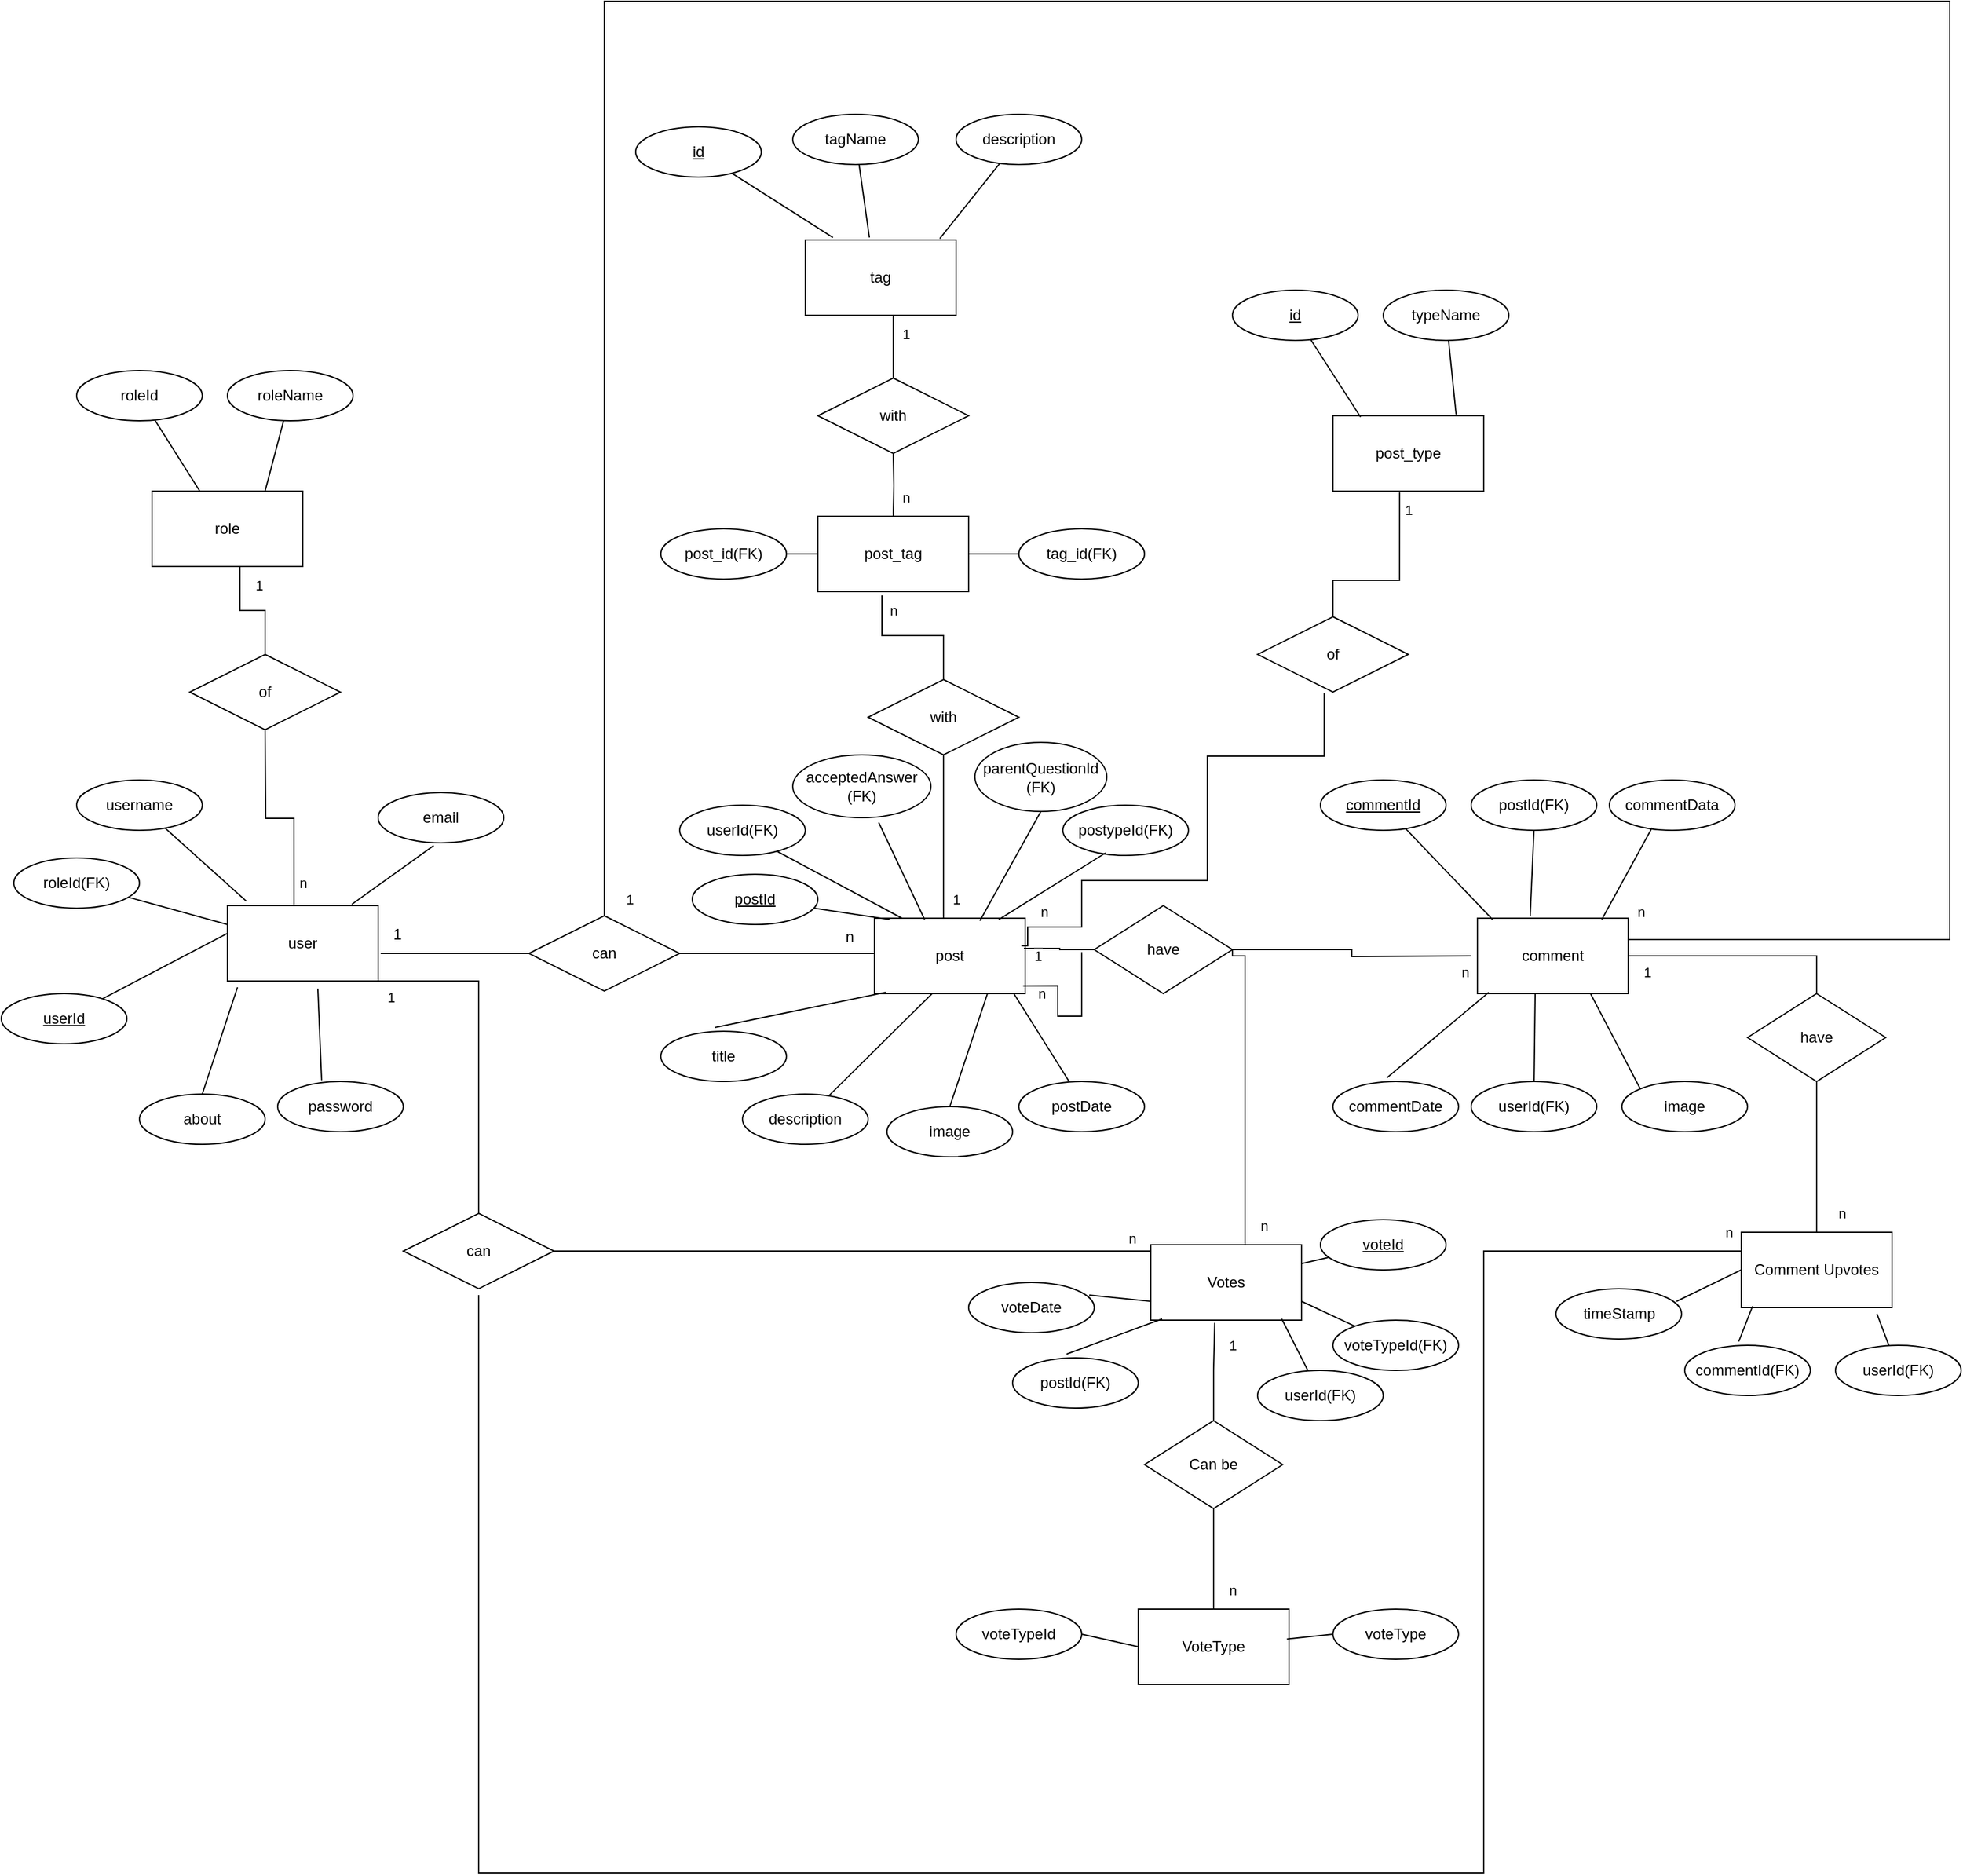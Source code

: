 <mxfile version="24.4.10" type="github">
  <diagram name="Page-1" id="7xkurzPf7rh6rWfnBHri">
    <mxGraphModel dx="1605" dy="1283" grid="1" gridSize="10" guides="1" tooltips="1" connect="1" arrows="1" fold="1" page="0" pageScale="1" pageWidth="850" pageHeight="1100" math="0" shadow="0">
      <root>
        <mxCell id="0" />
        <mxCell id="1" parent="0" />
        <mxCell id="4vMNkpyqvwDUSVEXC_gJ-4" value="user" style="rounded=0;whiteSpace=wrap;html=1;" parent="1" vertex="1">
          <mxGeometry x="-50" y="120" width="120" height="60" as="geometry" />
        </mxCell>
        <mxCell id="4vMNkpyqvwDUSVEXC_gJ-7" value="userId" style="ellipse;whiteSpace=wrap;html=1;align=center;fontStyle=4;" parent="1" vertex="1">
          <mxGeometry x="-230" y="190" width="100" height="40" as="geometry" />
        </mxCell>
        <mxCell id="4vMNkpyqvwDUSVEXC_gJ-8" value="" style="endArrow=none;html=1;rounded=0;entryX=0;entryY=0.367;entryDx=0;entryDy=0;entryPerimeter=0;" parent="1" source="4vMNkpyqvwDUSVEXC_gJ-7" target="4vMNkpyqvwDUSVEXC_gJ-4" edge="1">
          <mxGeometry width="50" height="50" relative="1" as="geometry">
            <mxPoint x="-80" y="90" as="sourcePoint" />
            <mxPoint x="-60" y="130" as="targetPoint" />
            <Array as="points" />
          </mxGeometry>
        </mxCell>
        <mxCell id="4vMNkpyqvwDUSVEXC_gJ-21" value="username" style="ellipse;whiteSpace=wrap;html=1;align=center;" parent="1" vertex="1">
          <mxGeometry x="-170" y="20" width="100" height="40" as="geometry" />
        </mxCell>
        <mxCell id="4vMNkpyqvwDUSVEXC_gJ-22" value="" style="endArrow=none;html=1;rounded=0;entryX=0.125;entryY=-0.061;entryDx=0;entryDy=0;entryPerimeter=0;" parent="1" source="4vMNkpyqvwDUSVEXC_gJ-21" target="4vMNkpyqvwDUSVEXC_gJ-4" edge="1">
          <mxGeometry width="50" height="50" relative="1" as="geometry">
            <mxPoint x="9.5" y="80" as="sourcePoint" />
            <mxPoint x="-20" y="110" as="targetPoint" />
          </mxGeometry>
        </mxCell>
        <mxCell id="4vMNkpyqvwDUSVEXC_gJ-23" value="&lt;div&gt;email&lt;/div&gt;" style="ellipse;whiteSpace=wrap;html=1;align=center;" parent="1" vertex="1">
          <mxGeometry x="70" y="30" width="100" height="40" as="geometry" />
        </mxCell>
        <mxCell id="4vMNkpyqvwDUSVEXC_gJ-24" value="" style="endArrow=none;html=1;rounded=0;exitX=0.442;exitY=1.054;exitDx=0;exitDy=0;entryX=0.825;entryY=-0.017;entryDx=0;entryDy=0;entryPerimeter=0;exitPerimeter=0;" parent="1" source="4vMNkpyqvwDUSVEXC_gJ-23" target="4vMNkpyqvwDUSVEXC_gJ-4" edge="1">
          <mxGeometry width="50" height="50" relative="1" as="geometry">
            <mxPoint x="55" y="64" as="sourcePoint" />
            <mxPoint x="36" y="129" as="targetPoint" />
          </mxGeometry>
        </mxCell>
        <mxCell id="4vMNkpyqvwDUSVEXC_gJ-25" value="password" style="ellipse;whiteSpace=wrap;html=1;align=center;" parent="1" vertex="1">
          <mxGeometry x="-10" y="260" width="100" height="40" as="geometry" />
        </mxCell>
        <mxCell id="4vMNkpyqvwDUSVEXC_gJ-26" value="" style="endArrow=none;html=1;rounded=0;exitX=0.35;exitY=-0.025;exitDx=0;exitDy=0;entryX=0.6;entryY=1.1;entryDx=0;entryDy=0;entryPerimeter=0;exitPerimeter=0;" parent="1" source="4vMNkpyqvwDUSVEXC_gJ-25" target="4vMNkpyqvwDUSVEXC_gJ-4" edge="1">
          <mxGeometry width="50" height="50" relative="1" as="geometry">
            <mxPoint x="140" y="70" as="sourcePoint" />
            <mxPoint x="70" y="132" as="targetPoint" />
          </mxGeometry>
        </mxCell>
        <mxCell id="4vMNkpyqvwDUSVEXC_gJ-28" value="about" style="ellipse;whiteSpace=wrap;html=1;align=center;" parent="1" vertex="1">
          <mxGeometry x="-120" y="270" width="100" height="40" as="geometry" />
        </mxCell>
        <mxCell id="4vMNkpyqvwDUSVEXC_gJ-29" value="" style="endArrow=none;html=1;rounded=0;exitX=0.5;exitY=0;exitDx=0;exitDy=0;entryX=0.067;entryY=1.083;entryDx=0;entryDy=0;entryPerimeter=0;" parent="1" source="4vMNkpyqvwDUSVEXC_gJ-28" target="4vMNkpyqvwDUSVEXC_gJ-4" edge="1">
          <mxGeometry width="50" height="50" relative="1" as="geometry">
            <mxPoint x="120" y="110" as="sourcePoint" />
            <mxPoint x="80" y="142" as="targetPoint" />
          </mxGeometry>
        </mxCell>
        <mxCell id="4vMNkpyqvwDUSVEXC_gJ-31" value="post" style="rounded=0;whiteSpace=wrap;html=1;" parent="1" vertex="1">
          <mxGeometry x="465" y="130" width="120" height="60" as="geometry" />
        </mxCell>
        <mxCell id="4vMNkpyqvwDUSVEXC_gJ-32" value="postId" style="ellipse;whiteSpace=wrap;html=1;align=center;fontStyle=4;" parent="1" vertex="1">
          <mxGeometry x="320" y="95" width="100" height="40" as="geometry" />
        </mxCell>
        <mxCell id="4vMNkpyqvwDUSVEXC_gJ-33" value="" style="endArrow=none;html=1;rounded=0;entryX=0.1;entryY=0.017;entryDx=0;entryDy=0;entryPerimeter=0;" parent="1" source="4vMNkpyqvwDUSVEXC_gJ-32" target="4vMNkpyqvwDUSVEXC_gJ-31" edge="1">
          <mxGeometry width="50" height="50" relative="1" as="geometry">
            <mxPoint x="435" y="100" as="sourcePoint" />
            <mxPoint x="455" y="140" as="targetPoint" />
            <Array as="points" />
          </mxGeometry>
        </mxCell>
        <mxCell id="4vMNkpyqvwDUSVEXC_gJ-34" value="title" style="ellipse;whiteSpace=wrap;html=1;align=center;" parent="1" vertex="1">
          <mxGeometry x="295" y="220" width="100" height="40" as="geometry" />
        </mxCell>
        <mxCell id="4vMNkpyqvwDUSVEXC_gJ-35" value="" style="endArrow=none;html=1;rounded=0;exitX=0.43;exitY=-0.075;exitDx=0;exitDy=0;exitPerimeter=0;entryX=0.075;entryY=0.983;entryDx=0;entryDy=0;entryPerimeter=0;" parent="1" source="4vMNkpyqvwDUSVEXC_gJ-34" target="4vMNkpyqvwDUSVEXC_gJ-31" edge="1">
          <mxGeometry width="50" height="50" relative="1" as="geometry">
            <mxPoint x="475" y="80" as="sourcePoint" />
            <mxPoint x="470" y="200" as="targetPoint" />
          </mxGeometry>
        </mxCell>
        <mxCell id="4vMNkpyqvwDUSVEXC_gJ-36" value="description" style="ellipse;whiteSpace=wrap;html=1;align=center;" parent="1" vertex="1">
          <mxGeometry x="360" y="270" width="100" height="40" as="geometry" />
        </mxCell>
        <mxCell id="4vMNkpyqvwDUSVEXC_gJ-37" value="" style="endArrow=none;html=1;rounded=0;entryX=0.383;entryY=1;entryDx=0;entryDy=0;entryPerimeter=0;" parent="1" source="4vMNkpyqvwDUSVEXC_gJ-36" target="4vMNkpyqvwDUSVEXC_gJ-31" edge="1">
          <mxGeometry width="50" height="50" relative="1" as="geometry">
            <mxPoint x="524.5" y="90" as="sourcePoint" />
            <mxPoint x="495" y="120" as="targetPoint" />
          </mxGeometry>
        </mxCell>
        <mxCell id="4vMNkpyqvwDUSVEXC_gJ-38" value="image" style="ellipse;whiteSpace=wrap;html=1;align=center;" parent="1" vertex="1">
          <mxGeometry x="475" y="280" width="100" height="40" as="geometry" />
        </mxCell>
        <mxCell id="4vMNkpyqvwDUSVEXC_gJ-39" value="" style="endArrow=none;html=1;rounded=0;exitX=0.5;exitY=0;exitDx=0;exitDy=0;entryX=0.75;entryY=1;entryDx=0;entryDy=0;" parent="1" source="4vMNkpyqvwDUSVEXC_gJ-38" target="4vMNkpyqvwDUSVEXC_gJ-31" edge="1">
          <mxGeometry width="50" height="50" relative="1" as="geometry">
            <mxPoint x="570" y="74" as="sourcePoint" />
            <mxPoint x="551" y="139" as="targetPoint" />
          </mxGeometry>
        </mxCell>
        <mxCell id="4vMNkpyqvwDUSVEXC_gJ-40" value="userId(FK)" style="ellipse;whiteSpace=wrap;html=1;align=center;" parent="1" vertex="1">
          <mxGeometry x="310" y="40" width="100" height="40" as="geometry" />
        </mxCell>
        <mxCell id="4vMNkpyqvwDUSVEXC_gJ-41" value="" style="endArrow=none;html=1;rounded=0;exitX=0.78;exitY=0.925;exitDx=0;exitDy=0;entryX=0.183;entryY=0;entryDx=0;entryDy=0;entryPerimeter=0;exitPerimeter=0;" parent="1" source="4vMNkpyqvwDUSVEXC_gJ-40" target="4vMNkpyqvwDUSVEXC_gJ-31" edge="1">
          <mxGeometry width="50" height="50" relative="1" as="geometry">
            <mxPoint x="655" y="80" as="sourcePoint" />
            <mxPoint x="585" y="142" as="targetPoint" />
          </mxGeometry>
        </mxCell>
        <mxCell id="4vMNkpyqvwDUSVEXC_gJ-42" value="postypeId(FK)" style="ellipse;whiteSpace=wrap;html=1;align=center;" parent="1" vertex="1">
          <mxGeometry x="615" y="40" width="100" height="40" as="geometry" />
        </mxCell>
        <mxCell id="4vMNkpyqvwDUSVEXC_gJ-43" value="" style="endArrow=none;html=1;rounded=0;exitX=0.34;exitY=0.95;exitDx=0;exitDy=0;entryX=0.825;entryY=0.017;entryDx=0;entryDy=0;entryPerimeter=0;exitPerimeter=0;" parent="1" source="4vMNkpyqvwDUSVEXC_gJ-42" target="4vMNkpyqvwDUSVEXC_gJ-31" edge="1">
          <mxGeometry width="50" height="50" relative="1" as="geometry">
            <mxPoint x="635" y="120" as="sourcePoint" />
            <mxPoint x="595" y="152" as="targetPoint" />
          </mxGeometry>
        </mxCell>
        <mxCell id="4vMNkpyqvwDUSVEXC_gJ-57" value="1" style="text;html=1;align=center;verticalAlign=middle;resizable=0;points=[];autosize=1;strokeColor=none;fillColor=none;" parent="1" vertex="1">
          <mxGeometry x="70" y="128" width="30" height="30" as="geometry" />
        </mxCell>
        <mxCell id="4vMNkpyqvwDUSVEXC_gJ-58" value="n" style="text;html=1;align=center;verticalAlign=middle;resizable=0;points=[];autosize=1;strokeColor=none;fillColor=none;" parent="1" vertex="1">
          <mxGeometry x="430" y="130" width="30" height="30" as="geometry" />
        </mxCell>
        <mxCell id="4vMNkpyqvwDUSVEXC_gJ-59" value="comment" style="rounded=0;whiteSpace=wrap;html=1;" parent="1" vertex="1">
          <mxGeometry x="945" y="130" width="120" height="60" as="geometry" />
        </mxCell>
        <mxCell id="4vMNkpyqvwDUSVEXC_gJ-60" value="commentId" style="ellipse;whiteSpace=wrap;html=1;align=center;fontStyle=4;" parent="1" vertex="1">
          <mxGeometry x="820" y="20" width="100" height="40" as="geometry" />
        </mxCell>
        <mxCell id="4vMNkpyqvwDUSVEXC_gJ-61" value="" style="endArrow=none;html=1;rounded=0;entryX=0.1;entryY=0.017;entryDx=0;entryDy=0;entryPerimeter=0;" parent="1" source="4vMNkpyqvwDUSVEXC_gJ-60" target="4vMNkpyqvwDUSVEXC_gJ-59" edge="1">
          <mxGeometry width="50" height="50" relative="1" as="geometry">
            <mxPoint x="915" y="100" as="sourcePoint" />
            <mxPoint x="935" y="140" as="targetPoint" />
            <Array as="points" />
          </mxGeometry>
        </mxCell>
        <mxCell id="4vMNkpyqvwDUSVEXC_gJ-62" value="commentDate" style="ellipse;whiteSpace=wrap;html=1;align=center;" parent="1" vertex="1">
          <mxGeometry x="830" y="260" width="100" height="40" as="geometry" />
        </mxCell>
        <mxCell id="4vMNkpyqvwDUSVEXC_gJ-63" value="" style="endArrow=none;html=1;rounded=0;exitX=0.43;exitY=-0.075;exitDx=0;exitDy=0;exitPerimeter=0;entryX=0.075;entryY=0.983;entryDx=0;entryDy=0;entryPerimeter=0;" parent="1" source="4vMNkpyqvwDUSVEXC_gJ-62" target="4vMNkpyqvwDUSVEXC_gJ-59" edge="1">
          <mxGeometry width="50" height="50" relative="1" as="geometry">
            <mxPoint x="955" y="80" as="sourcePoint" />
            <mxPoint x="950" y="200" as="targetPoint" />
          </mxGeometry>
        </mxCell>
        <mxCell id="4vMNkpyqvwDUSVEXC_gJ-64" value="userId(FK)" style="ellipse;whiteSpace=wrap;html=1;align=center;" parent="1" vertex="1">
          <mxGeometry x="940" y="260" width="100" height="40" as="geometry" />
        </mxCell>
        <mxCell id="4vMNkpyqvwDUSVEXC_gJ-65" value="" style="endArrow=none;html=1;rounded=0;entryX=0.383;entryY=1;entryDx=0;entryDy=0;entryPerimeter=0;" parent="1" source="4vMNkpyqvwDUSVEXC_gJ-64" target="4vMNkpyqvwDUSVEXC_gJ-59" edge="1">
          <mxGeometry width="50" height="50" relative="1" as="geometry">
            <mxPoint x="1004.5" y="90" as="sourcePoint" />
            <mxPoint x="975" y="120" as="targetPoint" />
          </mxGeometry>
        </mxCell>
        <mxCell id="4vMNkpyqvwDUSVEXC_gJ-66" value="image" style="ellipse;whiteSpace=wrap;html=1;align=center;" parent="1" vertex="1">
          <mxGeometry x="1060" y="260" width="100" height="40" as="geometry" />
        </mxCell>
        <mxCell id="4vMNkpyqvwDUSVEXC_gJ-67" value="" style="endArrow=none;html=1;rounded=0;exitX=0;exitY=0;exitDx=0;exitDy=0;entryX=0.75;entryY=1;entryDx=0;entryDy=0;" parent="1" source="4vMNkpyqvwDUSVEXC_gJ-66" target="4vMNkpyqvwDUSVEXC_gJ-59" edge="1">
          <mxGeometry width="50" height="50" relative="1" as="geometry">
            <mxPoint x="1050" y="74" as="sourcePoint" />
            <mxPoint x="1031" y="139" as="targetPoint" />
          </mxGeometry>
        </mxCell>
        <mxCell id="4vMNkpyqvwDUSVEXC_gJ-68" value="postId(FK)" style="ellipse;whiteSpace=wrap;html=1;align=center;" parent="1" vertex="1">
          <mxGeometry x="940" y="20" width="100" height="40" as="geometry" />
        </mxCell>
        <mxCell id="4vMNkpyqvwDUSVEXC_gJ-69" value="" style="endArrow=none;html=1;rounded=0;exitX=0.5;exitY=1;exitDx=0;exitDy=0;entryX=0.35;entryY=-0.033;entryDx=0;entryDy=0;entryPerimeter=0;" parent="1" source="4vMNkpyqvwDUSVEXC_gJ-68" target="4vMNkpyqvwDUSVEXC_gJ-59" edge="1">
          <mxGeometry width="50" height="50" relative="1" as="geometry">
            <mxPoint x="1135" y="80" as="sourcePoint" />
            <mxPoint x="1065" y="142" as="targetPoint" />
          </mxGeometry>
        </mxCell>
        <mxCell id="4vMNkpyqvwDUSVEXC_gJ-70" value="commentData" style="ellipse;whiteSpace=wrap;html=1;align=center;" parent="1" vertex="1">
          <mxGeometry x="1050" y="20" width="100" height="40" as="geometry" />
        </mxCell>
        <mxCell id="4vMNkpyqvwDUSVEXC_gJ-71" value="" style="endArrow=none;html=1;rounded=0;exitX=0.34;exitY=0.95;exitDx=0;exitDy=0;entryX=0.825;entryY=0.017;entryDx=0;entryDy=0;entryPerimeter=0;exitPerimeter=0;" parent="1" source="4vMNkpyqvwDUSVEXC_gJ-70" target="4vMNkpyqvwDUSVEXC_gJ-59" edge="1">
          <mxGeometry width="50" height="50" relative="1" as="geometry">
            <mxPoint x="1115" y="120" as="sourcePoint" />
            <mxPoint x="1075" y="152" as="targetPoint" />
          </mxGeometry>
        </mxCell>
        <mxCell id="4vMNkpyqvwDUSVEXC_gJ-72" value="postDate" style="ellipse;whiteSpace=wrap;html=1;align=center;" parent="1" vertex="1">
          <mxGeometry x="580" y="260" width="100" height="40" as="geometry" />
        </mxCell>
        <mxCell id="4vMNkpyqvwDUSVEXC_gJ-73" value="" style="endArrow=none;html=1;rounded=0;exitX=0.4;exitY=0;exitDx=0;exitDy=0;entryX=0.925;entryY=1;entryDx=0;entryDy=0;exitPerimeter=0;entryPerimeter=0;" parent="1" source="4vMNkpyqvwDUSVEXC_gJ-72" target="4vMNkpyqvwDUSVEXC_gJ-31" edge="1">
          <mxGeometry width="50" height="50" relative="1" as="geometry">
            <mxPoint x="535" y="290" as="sourcePoint" />
            <mxPoint x="565" y="200" as="targetPoint" />
          </mxGeometry>
        </mxCell>
        <mxCell id="4vMNkpyqvwDUSVEXC_gJ-81" value="Votes" style="rounded=0;whiteSpace=wrap;html=1;" parent="1" vertex="1">
          <mxGeometry x="685" y="390" width="120" height="60" as="geometry" />
        </mxCell>
        <mxCell id="4vMNkpyqvwDUSVEXC_gJ-82" value="postId(FK)" style="ellipse;whiteSpace=wrap;html=1;align=center;" parent="1" vertex="1">
          <mxGeometry x="575" y="480" width="100" height="40" as="geometry" />
        </mxCell>
        <mxCell id="4vMNkpyqvwDUSVEXC_gJ-83" value="" style="endArrow=none;html=1;rounded=0;exitX=0.43;exitY=-0.075;exitDx=0;exitDy=0;exitPerimeter=0;entryX=0.075;entryY=0.983;entryDx=0;entryDy=0;entryPerimeter=0;" parent="1" source="4vMNkpyqvwDUSVEXC_gJ-82" target="4vMNkpyqvwDUSVEXC_gJ-81" edge="1">
          <mxGeometry width="50" height="50" relative="1" as="geometry">
            <mxPoint x="695" y="340" as="sourcePoint" />
            <mxPoint x="690" y="460" as="targetPoint" />
          </mxGeometry>
        </mxCell>
        <mxCell id="4vMNkpyqvwDUSVEXC_gJ-84" value="userId(FK)" style="ellipse;whiteSpace=wrap;html=1;align=center;" parent="1" vertex="1">
          <mxGeometry x="770" y="490" width="100" height="40" as="geometry" />
        </mxCell>
        <mxCell id="4vMNkpyqvwDUSVEXC_gJ-85" value="" style="endArrow=none;html=1;rounded=0;entryX=0.868;entryY=0.981;entryDx=0;entryDy=0;entryPerimeter=0;" parent="1" source="4vMNkpyqvwDUSVEXC_gJ-84" target="4vMNkpyqvwDUSVEXC_gJ-81" edge="1">
          <mxGeometry width="50" height="50" relative="1" as="geometry">
            <mxPoint x="744.5" y="350" as="sourcePoint" />
            <mxPoint x="715" y="380" as="targetPoint" />
          </mxGeometry>
        </mxCell>
        <mxCell id="4vMNkpyqvwDUSVEXC_gJ-93" value="" style="endArrow=none;html=1;rounded=0;strokeColor=default;align=center;verticalAlign=middle;fontFamily=Helvetica;fontSize=11;fontColor=default;labelBackgroundColor=default;edgeStyle=orthogonalEdgeStyle;exitX=0;exitY=0.5;exitDx=0;exitDy=0;entryX=0.992;entryY=0.4;entryDx=0;entryDy=0;entryPerimeter=0;" parent="1" source="4vMNkpyqvwDUSVEXC_gJ-101" target="4vMNkpyqvwDUSVEXC_gJ-31" edge="1">
          <mxGeometry width="50" height="50" relative="1" as="geometry">
            <mxPoint x="550" y="380" as="sourcePoint" />
            <mxPoint x="580" y="150" as="targetPoint" />
          </mxGeometry>
        </mxCell>
        <mxCell id="4vMNkpyqvwDUSVEXC_gJ-97" value="" style="endArrow=none;html=1;rounded=0;strokeColor=default;align=center;verticalAlign=middle;fontFamily=Helvetica;fontSize=11;fontColor=default;labelBackgroundColor=default;edgeStyle=orthogonalEdgeStyle;exitX=1;exitY=0.5;exitDx=0;exitDy=0;entryX=0;entryY=0.5;entryDx=0;entryDy=0;" parent="1" source="4vMNkpyqvwDUSVEXC_gJ-54" target="4vMNkpyqvwDUSVEXC_gJ-31" edge="1">
          <mxGeometry width="50" height="50" relative="1" as="geometry">
            <mxPoint x="550" y="380" as="sourcePoint" />
            <mxPoint x="600" y="330" as="targetPoint" />
            <Array as="points">
              <mxPoint x="465" y="158" />
            </Array>
          </mxGeometry>
        </mxCell>
        <mxCell id="4vMNkpyqvwDUSVEXC_gJ-98" value="" style="endArrow=none;html=1;rounded=0;strokeColor=default;align=center;verticalAlign=middle;fontFamily=Helvetica;fontSize=11;fontColor=default;labelBackgroundColor=default;edgeStyle=orthogonalEdgeStyle;exitX=1.017;exitY=0.633;exitDx=0;exitDy=0;exitPerimeter=0;entryX=0;entryY=0.5;entryDx=0;entryDy=0;" parent="1" source="4vMNkpyqvwDUSVEXC_gJ-4" target="4vMNkpyqvwDUSVEXC_gJ-54" edge="1">
          <mxGeometry width="50" height="50" relative="1" as="geometry">
            <mxPoint x="72" y="158" as="sourcePoint" />
            <mxPoint x="465" y="160" as="targetPoint" />
          </mxGeometry>
        </mxCell>
        <mxCell id="4vMNkpyqvwDUSVEXC_gJ-54" value="can" style="shape=rhombus;perimeter=rhombusPerimeter;whiteSpace=wrap;html=1;align=center;" parent="1" vertex="1">
          <mxGeometry x="190" y="128" width="120" height="60" as="geometry" />
        </mxCell>
        <mxCell id="4vMNkpyqvwDUSVEXC_gJ-99" value="1" style="text;html=1;align=center;verticalAlign=middle;resizable=0;points=[];autosize=1;strokeColor=none;fillColor=none;fontFamily=Helvetica;fontSize=11;fontColor=default;labelBackgroundColor=default;" parent="1" vertex="1">
          <mxGeometry x="580" y="145" width="30" height="30" as="geometry" />
        </mxCell>
        <mxCell id="4vMNkpyqvwDUSVEXC_gJ-100" value="n" style="text;html=1;align=center;verticalAlign=middle;resizable=0;points=[];autosize=1;strokeColor=none;fillColor=none;fontFamily=Helvetica;fontSize=11;fontColor=default;labelBackgroundColor=default;" parent="1" vertex="1">
          <mxGeometry x="760" y="360" width="30" height="30" as="geometry" />
        </mxCell>
        <mxCell id="4vMNkpyqvwDUSVEXC_gJ-102" value="" style="endArrow=none;html=1;rounded=0;strokeColor=default;align=center;verticalAlign=middle;fontFamily=Helvetica;fontSize=11;fontColor=default;labelBackgroundColor=default;edgeStyle=orthogonalEdgeStyle;entryX=1;entryY=0.5;entryDx=0;entryDy=0;exitX=0.25;exitY=0;exitDx=0;exitDy=0;" parent="1" source="4vMNkpyqvwDUSVEXC_gJ-81" target="4vMNkpyqvwDUSVEXC_gJ-101" edge="1">
          <mxGeometry width="50" height="50" relative="1" as="geometry">
            <mxPoint x="715" y="390" as="sourcePoint" />
            <mxPoint x="585" y="160" as="targetPoint" />
            <Array as="points">
              <mxPoint x="760" y="390" />
              <mxPoint x="760" y="160" />
            </Array>
          </mxGeometry>
        </mxCell>
        <mxCell id="4vMNkpyqvwDUSVEXC_gJ-101" value="have" style="shape=rhombus;perimeter=rhombusPerimeter;whiteSpace=wrap;html=1;align=center;" parent="1" vertex="1">
          <mxGeometry x="640" y="120" width="110" height="70" as="geometry" />
        </mxCell>
        <mxCell id="4vMNkpyqvwDUSVEXC_gJ-103" value="" style="endArrow=none;html=1;rounded=0;strokeColor=default;align=center;verticalAlign=middle;fontFamily=Helvetica;fontSize=11;fontColor=default;labelBackgroundColor=default;edgeStyle=orthogonalEdgeStyle;exitX=1;exitY=0.5;exitDx=0;exitDy=0;" parent="1" source="4vMNkpyqvwDUSVEXC_gJ-101" edge="1">
          <mxGeometry width="50" height="50" relative="1" as="geometry">
            <mxPoint x="550" y="380" as="sourcePoint" />
            <mxPoint x="940" y="160" as="targetPoint" />
          </mxGeometry>
        </mxCell>
        <mxCell id="4vMNkpyqvwDUSVEXC_gJ-104" value="n" style="text;html=1;align=center;verticalAlign=middle;resizable=0;points=[];autosize=1;strokeColor=none;fillColor=none;fontFamily=Helvetica;fontSize=11;fontColor=default;labelBackgroundColor=default;" parent="1" vertex="1">
          <mxGeometry x="920" y="158" width="30" height="30" as="geometry" />
        </mxCell>
        <mxCell id="4vMNkpyqvwDUSVEXC_gJ-106" value="Comment Upvotes" style="rounded=0;whiteSpace=wrap;html=1;" parent="1" vertex="1">
          <mxGeometry x="1155" y="380" width="120" height="60" as="geometry" />
        </mxCell>
        <mxCell id="4vMNkpyqvwDUSVEXC_gJ-107" value="commentId(FK)" style="ellipse;whiteSpace=wrap;html=1;align=center;" parent="1" vertex="1">
          <mxGeometry x="1110" y="470" width="100" height="40" as="geometry" />
        </mxCell>
        <mxCell id="4vMNkpyqvwDUSVEXC_gJ-108" value="" style="endArrow=none;html=1;rounded=0;exitX=0.43;exitY=-0.075;exitDx=0;exitDy=0;exitPerimeter=0;entryX=0.075;entryY=0.983;entryDx=0;entryDy=0;entryPerimeter=0;" parent="1" source="4vMNkpyqvwDUSVEXC_gJ-107" target="4vMNkpyqvwDUSVEXC_gJ-106" edge="1">
          <mxGeometry width="50" height="50" relative="1" as="geometry">
            <mxPoint x="1165" y="330" as="sourcePoint" />
            <mxPoint x="1160" y="450" as="targetPoint" />
          </mxGeometry>
        </mxCell>
        <mxCell id="4vMNkpyqvwDUSVEXC_gJ-109" value="userId(FK)" style="ellipse;whiteSpace=wrap;html=1;align=center;" parent="1" vertex="1">
          <mxGeometry x="1230" y="470" width="100" height="40" as="geometry" />
        </mxCell>
        <mxCell id="4vMNkpyqvwDUSVEXC_gJ-110" value="" style="endArrow=none;html=1;rounded=0;entryX=0.9;entryY=1.083;entryDx=0;entryDy=0;entryPerimeter=0;" parent="1" source="4vMNkpyqvwDUSVEXC_gJ-109" target="4vMNkpyqvwDUSVEXC_gJ-106" edge="1">
          <mxGeometry width="50" height="50" relative="1" as="geometry">
            <mxPoint x="1214.5" y="340" as="sourcePoint" />
            <mxPoint x="1185" y="370" as="targetPoint" />
          </mxGeometry>
        </mxCell>
        <mxCell id="4vMNkpyqvwDUSVEXC_gJ-111" value="" style="endArrow=none;html=1;rounded=0;strokeColor=default;align=center;verticalAlign=middle;fontFamily=Helvetica;fontSize=11;fontColor=default;labelBackgroundColor=default;edgeStyle=orthogonalEdgeStyle;exitX=0.5;exitY=0;exitDx=0;exitDy=0;entryX=1;entryY=0.5;entryDx=0;entryDy=0;" parent="1" source="4vMNkpyqvwDUSVEXC_gJ-106" target="4vMNkpyqvwDUSVEXC_gJ-59" edge="1">
          <mxGeometry width="50" height="50" relative="1" as="geometry">
            <mxPoint x="810" y="360" as="sourcePoint" />
            <mxPoint x="860" y="310" as="targetPoint" />
          </mxGeometry>
        </mxCell>
        <mxCell id="4vMNkpyqvwDUSVEXC_gJ-112" value="have" style="shape=rhombus;perimeter=rhombusPerimeter;whiteSpace=wrap;html=1;align=center;" parent="1" vertex="1">
          <mxGeometry x="1160" y="190" width="110" height="70" as="geometry" />
        </mxCell>
        <mxCell id="4vMNkpyqvwDUSVEXC_gJ-113" value="1" style="text;html=1;align=center;verticalAlign=middle;resizable=0;points=[];autosize=1;strokeColor=none;fillColor=none;fontFamily=Helvetica;fontSize=11;fontColor=default;labelBackgroundColor=default;" parent="1" vertex="1">
          <mxGeometry x="1065" y="158" width="30" height="30" as="geometry" />
        </mxCell>
        <mxCell id="4vMNkpyqvwDUSVEXC_gJ-114" value="n" style="text;html=1;align=center;verticalAlign=middle;resizable=0;points=[];autosize=1;strokeColor=none;fillColor=none;fontFamily=Helvetica;fontSize=11;fontColor=default;labelBackgroundColor=default;" parent="1" vertex="1">
          <mxGeometry x="1220" y="350" width="30" height="30" as="geometry" />
        </mxCell>
        <mxCell id="4vMNkpyqvwDUSVEXC_gJ-115" value="voteDate" style="ellipse;whiteSpace=wrap;html=1;align=center;" parent="1" vertex="1">
          <mxGeometry x="540" y="420" width="100" height="40" as="geometry" />
        </mxCell>
        <mxCell id="4vMNkpyqvwDUSVEXC_gJ-118" value="" style="endArrow=none;html=1;rounded=0;exitX=0;exitY=0.75;exitDx=0;exitDy=0;entryX=0.96;entryY=0.25;entryDx=0;entryDy=0;entryPerimeter=0;" parent="1" source="4vMNkpyqvwDUSVEXC_gJ-81" target="4vMNkpyqvwDUSVEXC_gJ-115" edge="1">
          <mxGeometry width="50" height="50" relative="1" as="geometry">
            <mxPoint x="693" y="487" as="sourcePoint" />
            <mxPoint x="650" y="450" as="targetPoint" />
          </mxGeometry>
        </mxCell>
        <mxCell id="4vMNkpyqvwDUSVEXC_gJ-119" value="timeStamp" style="ellipse;whiteSpace=wrap;html=1;align=center;" parent="1" vertex="1">
          <mxGeometry x="1007.5" y="425" width="100" height="40" as="geometry" />
        </mxCell>
        <mxCell id="4vMNkpyqvwDUSVEXC_gJ-120" value="" style="endArrow=none;html=1;rounded=0;exitX=0;exitY=0.5;exitDx=0;exitDy=0;entryX=0.96;entryY=0.25;entryDx=0;entryDy=0;entryPerimeter=0;" parent="1" source="4vMNkpyqvwDUSVEXC_gJ-106" target="4vMNkpyqvwDUSVEXC_gJ-119" edge="1">
          <mxGeometry width="50" height="50" relative="1" as="geometry">
            <mxPoint x="1152.5" y="420" as="sourcePoint" />
            <mxPoint x="1117.5" y="435" as="targetPoint" />
          </mxGeometry>
        </mxCell>
        <mxCell id="4vMNkpyqvwDUSVEXC_gJ-130" value="1" style="text;html=1;align=center;verticalAlign=middle;resizable=0;points=[];autosize=1;strokeColor=none;fillColor=none;fontFamily=Helvetica;fontSize=11;fontColor=default;labelBackgroundColor=default;" parent="1" vertex="1">
          <mxGeometry x="65" y="178" width="30" height="30" as="geometry" />
        </mxCell>
        <mxCell id="4vMNkpyqvwDUSVEXC_gJ-131" value="n" style="text;html=1;align=center;verticalAlign=middle;resizable=0;points=[];autosize=1;strokeColor=none;fillColor=none;fontFamily=Helvetica;fontSize=11;fontColor=default;labelBackgroundColor=default;" parent="1" vertex="1">
          <mxGeometry x="655" y="370" width="30" height="30" as="geometry" />
        </mxCell>
        <mxCell id="4vMNkpyqvwDUSVEXC_gJ-134" value="" style="endArrow=none;html=1;rounded=0;strokeColor=default;align=center;verticalAlign=middle;fontFamily=Helvetica;fontSize=11;fontColor=default;labelBackgroundColor=default;edgeStyle=orthogonalEdgeStyle;exitX=1;exitY=1;exitDx=0;exitDy=0;entryX=0.5;entryY=0;entryDx=0;entryDy=0;" parent="1" source="4vMNkpyqvwDUSVEXC_gJ-4" target="4vMNkpyqvwDUSVEXC_gJ-132" edge="1">
          <mxGeometry width="50" height="50" relative="1" as="geometry">
            <mxPoint x="70" y="180" as="sourcePoint" />
            <mxPoint x="685" y="405" as="targetPoint" />
            <Array as="points">
              <mxPoint x="150" y="180" />
            </Array>
          </mxGeometry>
        </mxCell>
        <mxCell id="4vMNkpyqvwDUSVEXC_gJ-132" value="can" style="shape=rhombus;perimeter=rhombusPerimeter;whiteSpace=wrap;html=1;align=center;" parent="1" vertex="1">
          <mxGeometry x="90" y="365" width="120" height="60" as="geometry" />
        </mxCell>
        <mxCell id="4vMNkpyqvwDUSVEXC_gJ-135" value="" style="endArrow=none;html=1;rounded=0;strokeColor=default;align=center;verticalAlign=middle;fontFamily=Helvetica;fontSize=11;fontColor=default;labelBackgroundColor=default;edgeStyle=orthogonalEdgeStyle;exitX=1;exitY=0.5;exitDx=0;exitDy=0;entryX=0;entryY=0.5;entryDx=0;entryDy=0;" parent="1" source="4vMNkpyqvwDUSVEXC_gJ-132" target="4vMNkpyqvwDUSVEXC_gJ-81" edge="1">
          <mxGeometry width="50" height="50" relative="1" as="geometry">
            <mxPoint x="640" y="350" as="sourcePoint" />
            <mxPoint x="690" y="300" as="targetPoint" />
            <Array as="points">
              <mxPoint x="685" y="395" />
            </Array>
          </mxGeometry>
        </mxCell>
        <mxCell id="4vMNkpyqvwDUSVEXC_gJ-136" value="" style="endArrow=none;html=1;rounded=0;strokeColor=default;align=center;verticalAlign=middle;fontFamily=Helvetica;fontSize=11;fontColor=default;labelBackgroundColor=default;edgeStyle=orthogonalEdgeStyle;entryX=0;entryY=0.25;entryDx=0;entryDy=0;" parent="1" target="4vMNkpyqvwDUSVEXC_gJ-106" edge="1">
          <mxGeometry width="50" height="50" relative="1" as="geometry">
            <mxPoint x="150" y="430" as="sourcePoint" />
            <mxPoint x="500" y="340" as="targetPoint" />
            <Array as="points">
              <mxPoint x="150" y="890" />
              <mxPoint x="950" y="890" />
              <mxPoint x="950" y="395" />
            </Array>
          </mxGeometry>
        </mxCell>
        <mxCell id="4vMNkpyqvwDUSVEXC_gJ-137" value="n" style="text;html=1;align=center;verticalAlign=middle;resizable=0;points=[];autosize=1;strokeColor=none;fillColor=none;fontFamily=Helvetica;fontSize=11;fontColor=default;labelBackgroundColor=default;" parent="1" vertex="1">
          <mxGeometry x="1130" y="365" width="30" height="30" as="geometry" />
        </mxCell>
        <mxCell id="4vMNkpyqvwDUSVEXC_gJ-138" value="" style="endArrow=none;html=1;rounded=0;strokeColor=default;align=center;verticalAlign=middle;fontFamily=Helvetica;fontSize=11;fontColor=default;labelBackgroundColor=default;edgeStyle=orthogonalEdgeStyle;entryX=1;entryY=0.25;entryDx=0;entryDy=0;exitX=0.5;exitY=0;exitDx=0;exitDy=0;" parent="1" source="4vMNkpyqvwDUSVEXC_gJ-54" edge="1">
          <mxGeometry width="50" height="50" relative="1" as="geometry">
            <mxPoint x="250" y="30" as="sourcePoint" />
            <mxPoint x="1065" y="147" as="targetPoint" />
            <Array as="points">
              <mxPoint x="250" y="-600" />
              <mxPoint x="1321" y="-600" />
              <mxPoint x="1321" y="147" />
            </Array>
          </mxGeometry>
        </mxCell>
        <mxCell id="4vMNkpyqvwDUSVEXC_gJ-139" value="n" style="text;html=1;align=center;verticalAlign=middle;resizable=0;points=[];autosize=1;strokeColor=none;fillColor=none;fontFamily=Helvetica;fontSize=11;fontColor=default;labelBackgroundColor=default;" parent="1" vertex="1">
          <mxGeometry x="1060" y="110" width="30" height="30" as="geometry" />
        </mxCell>
        <mxCell id="4vMNkpyqvwDUSVEXC_gJ-140" value="1" style="text;html=1;align=center;verticalAlign=middle;resizable=0;points=[];autosize=1;strokeColor=none;fillColor=none;fontFamily=Helvetica;fontSize=11;fontColor=default;labelBackgroundColor=default;" parent="1" vertex="1">
          <mxGeometry x="255" y="100" width="30" height="30" as="geometry" />
        </mxCell>
        <mxCell id="4vMNkpyqvwDUSVEXC_gJ-142" value="&lt;u&gt;voteId&lt;br&gt;&lt;/u&gt;" style="ellipse;whiteSpace=wrap;html=1;align=center;" parent="1" vertex="1">
          <mxGeometry x="820" y="370" width="100" height="40" as="geometry" />
        </mxCell>
        <mxCell id="4vMNkpyqvwDUSVEXC_gJ-143" value="" style="endArrow=none;html=1;rounded=0;entryX=1;entryY=0.25;entryDx=0;entryDy=0;" parent="1" source="4vMNkpyqvwDUSVEXC_gJ-142" target="4vMNkpyqvwDUSVEXC_gJ-81" edge="1">
          <mxGeometry width="50" height="50" relative="1" as="geometry">
            <mxPoint x="799.5" y="282.5" as="sourcePoint" />
            <mxPoint x="848" y="387.5" as="targetPoint" />
          </mxGeometry>
        </mxCell>
        <mxCell id="4vMNkpyqvwDUSVEXC_gJ-144" value="voteTypeId(FK)" style="ellipse;whiteSpace=wrap;html=1;align=center;" parent="1" vertex="1">
          <mxGeometry x="830" y="450" width="100" height="40" as="geometry" />
        </mxCell>
        <mxCell id="4vMNkpyqvwDUSVEXC_gJ-145" value="" style="endArrow=none;html=1;rounded=0;entryX=1;entryY=0.75;entryDx=0;entryDy=0;" parent="1" source="4vMNkpyqvwDUSVEXC_gJ-144" target="4vMNkpyqvwDUSVEXC_gJ-81" edge="1">
          <mxGeometry width="50" height="50" relative="1" as="geometry">
            <mxPoint x="814.5" y="320" as="sourcePoint" />
            <mxPoint x="863" y="425" as="targetPoint" />
          </mxGeometry>
        </mxCell>
        <mxCell id="4vMNkpyqvwDUSVEXC_gJ-146" value="VoteType" style="rounded=0;whiteSpace=wrap;html=1;" parent="1" vertex="1">
          <mxGeometry x="675" y="680" width="120" height="60" as="geometry" />
        </mxCell>
        <mxCell id="4vMNkpyqvwDUSVEXC_gJ-147" value="voteTypeId" style="ellipse;whiteSpace=wrap;html=1;align=center;" parent="1" vertex="1">
          <mxGeometry x="530" y="680" width="100" height="40" as="geometry" />
        </mxCell>
        <mxCell id="4vMNkpyqvwDUSVEXC_gJ-148" value="" style="endArrow=none;html=1;rounded=0;exitX=1;exitY=0.5;exitDx=0;exitDy=0;entryX=0;entryY=0.5;entryDx=0;entryDy=0;" parent="1" source="4vMNkpyqvwDUSVEXC_gJ-147" target="4vMNkpyqvwDUSVEXC_gJ-146" edge="1">
          <mxGeometry width="50" height="50" relative="1" as="geometry">
            <mxPoint x="597" y="660" as="sourcePoint" />
            <mxPoint x="673" y="632" as="targetPoint" />
          </mxGeometry>
        </mxCell>
        <mxCell id="4vMNkpyqvwDUSVEXC_gJ-149" value="voteType" style="ellipse;whiteSpace=wrap;html=1;align=center;" parent="1" vertex="1">
          <mxGeometry x="830" y="680" width="100" height="40" as="geometry" />
        </mxCell>
        <mxCell id="4vMNkpyqvwDUSVEXC_gJ-150" value="" style="endArrow=none;html=1;rounded=0;exitX=0.986;exitY=0.397;exitDx=0;exitDy=0;entryX=0;entryY=0.5;entryDx=0;entryDy=0;exitPerimeter=0;" parent="1" source="4vMNkpyqvwDUSVEXC_gJ-146" target="4vMNkpyqvwDUSVEXC_gJ-149" edge="1">
          <mxGeometry width="50" height="50" relative="1" as="geometry">
            <mxPoint x="795" y="690" as="sourcePoint" />
            <mxPoint x="830" y="690" as="targetPoint" />
          </mxGeometry>
        </mxCell>
        <mxCell id="4vMNkpyqvwDUSVEXC_gJ-151" value="" style="endArrow=none;html=1;rounded=0;strokeColor=default;align=center;verticalAlign=middle;fontFamily=Helvetica;fontSize=11;fontColor=default;labelBackgroundColor=default;edgeStyle=orthogonalEdgeStyle;exitX=0.5;exitY=0;exitDx=0;exitDy=0;entryX=0.424;entryY=1.036;entryDx=0;entryDy=0;entryPerimeter=0;" parent="1" source="4vMNkpyqvwDUSVEXC_gJ-152" target="4vMNkpyqvwDUSVEXC_gJ-81" edge="1">
          <mxGeometry width="50" height="50" relative="1" as="geometry">
            <mxPoint x="650" y="490" as="sourcePoint" />
            <mxPoint x="700" y="440" as="targetPoint" />
          </mxGeometry>
        </mxCell>
        <mxCell id="4vMNkpyqvwDUSVEXC_gJ-153" value="" style="endArrow=none;html=1;rounded=0;strokeColor=default;align=center;verticalAlign=middle;fontFamily=Helvetica;fontSize=11;fontColor=default;labelBackgroundColor=default;edgeStyle=orthogonalEdgeStyle;exitX=0.5;exitY=0;exitDx=0;exitDy=0;entryX=0.5;entryY=1;entryDx=0;entryDy=0;" parent="1" source="4vMNkpyqvwDUSVEXC_gJ-146" target="4vMNkpyqvwDUSVEXC_gJ-152" edge="1">
          <mxGeometry width="50" height="50" relative="1" as="geometry">
            <mxPoint x="735" y="590" as="sourcePoint" />
            <mxPoint x="736" y="452" as="targetPoint" />
            <Array as="points">
              <mxPoint x="735" y="570" />
            </Array>
          </mxGeometry>
        </mxCell>
        <mxCell id="4vMNkpyqvwDUSVEXC_gJ-152" value="Can be" style="shape=rhombus;perimeter=rhombusPerimeter;whiteSpace=wrap;html=1;align=center;" parent="1" vertex="1">
          <mxGeometry x="680" y="530" width="110" height="70" as="geometry" />
        </mxCell>
        <mxCell id="4vMNkpyqvwDUSVEXC_gJ-154" value="n" style="text;html=1;align=center;verticalAlign=middle;resizable=0;points=[];autosize=1;strokeColor=none;fillColor=none;fontFamily=Helvetica;fontSize=11;fontColor=default;labelBackgroundColor=default;" parent="1" vertex="1">
          <mxGeometry x="735" y="650" width="30" height="30" as="geometry" />
        </mxCell>
        <mxCell id="4vMNkpyqvwDUSVEXC_gJ-156" value="1" style="text;html=1;align=center;verticalAlign=middle;resizable=0;points=[];autosize=1;strokeColor=none;fillColor=none;fontFamily=Helvetica;fontSize=11;fontColor=default;labelBackgroundColor=default;" parent="1" vertex="1">
          <mxGeometry x="735" y="455" width="30" height="30" as="geometry" />
        </mxCell>
        <mxCell id="4vMNkpyqvwDUSVEXC_gJ-157" value="post_type" style="rounded=0;whiteSpace=wrap;html=1;" parent="1" vertex="1">
          <mxGeometry x="830" y="-270" width="120" height="60" as="geometry" />
        </mxCell>
        <mxCell id="4vMNkpyqvwDUSVEXC_gJ-158" value="&lt;div&gt;&lt;u&gt;id&lt;/u&gt;&lt;/div&gt;" style="ellipse;whiteSpace=wrap;html=1;align=center;" parent="1" vertex="1">
          <mxGeometry x="750" y="-370" width="100" height="40" as="geometry" />
        </mxCell>
        <mxCell id="4vMNkpyqvwDUSVEXC_gJ-159" value="" style="endArrow=none;html=1;rounded=0;entryX=0.183;entryY=0.017;entryDx=0;entryDy=0;entryPerimeter=0;" parent="1" source="4vMNkpyqvwDUSVEXC_gJ-158" target="4vMNkpyqvwDUSVEXC_gJ-157" edge="1">
          <mxGeometry width="50" height="50" relative="1" as="geometry">
            <mxPoint x="658" y="-240" as="sourcePoint" />
            <mxPoint x="655" y="-172" as="targetPoint" />
          </mxGeometry>
        </mxCell>
        <mxCell id="4vMNkpyqvwDUSVEXC_gJ-160" value="typeName" style="ellipse;whiteSpace=wrap;html=1;align=center;" parent="1" vertex="1">
          <mxGeometry x="870" y="-370" width="100" height="40" as="geometry" />
        </mxCell>
        <mxCell id="4vMNkpyqvwDUSVEXC_gJ-161" value="" style="endArrow=none;html=1;rounded=0;entryX=0.817;entryY=-0.017;entryDx=0;entryDy=0;entryPerimeter=0;" parent="1" source="4vMNkpyqvwDUSVEXC_gJ-160" target="4vMNkpyqvwDUSVEXC_gJ-157" edge="1">
          <mxGeometry width="50" height="50" relative="1" as="geometry">
            <mxPoint x="763" y="-241" as="sourcePoint" />
            <mxPoint x="767" y="-200" as="targetPoint" />
          </mxGeometry>
        </mxCell>
        <mxCell id="4vMNkpyqvwDUSVEXC_gJ-162" value="" style="endArrow=none;html=1;rounded=0;strokeColor=default;align=center;verticalAlign=middle;fontFamily=Helvetica;fontSize=11;fontColor=default;labelBackgroundColor=default;edgeStyle=orthogonalEdgeStyle;exitX=0.5;exitY=0;exitDx=0;exitDy=0;entryX=0.442;entryY=1.017;entryDx=0;entryDy=0;entryPerimeter=0;" parent="1" source="4vMNkpyqvwDUSVEXC_gJ-163" target="4vMNkpyqvwDUSVEXC_gJ-157" edge="1">
          <mxGeometry width="50" height="50" relative="1" as="geometry">
            <mxPoint x="730" y="-70" as="sourcePoint" />
            <mxPoint x="700" y="-130" as="targetPoint" />
            <Array as="points">
              <mxPoint x="830" y="-139" />
              <mxPoint x="883" y="-139" />
            </Array>
          </mxGeometry>
        </mxCell>
        <mxCell id="4vMNkpyqvwDUSVEXC_gJ-164" value="" style="endArrow=none;html=1;rounded=0;strokeColor=default;align=center;verticalAlign=middle;fontFamily=Helvetica;fontSize=11;fontColor=default;labelBackgroundColor=default;edgeStyle=orthogonalEdgeStyle;exitX=0.067;exitY=0.233;exitDx=0;exitDy=0;entryX=0.442;entryY=1.017;entryDx=0;entryDy=0;entryPerimeter=0;exitPerimeter=0;" parent="1" source="4vMNkpyqvwDUSVEXC_gJ-99" target="4vMNkpyqvwDUSVEXC_gJ-163" edge="1">
          <mxGeometry width="50" height="50" relative="1" as="geometry">
            <mxPoint x="620" y="20" as="sourcePoint" />
            <mxPoint x="693" y="-139" as="targetPoint" />
            <Array as="points">
              <mxPoint x="587" y="137" />
              <mxPoint x="630" y="137" />
              <mxPoint x="630" y="100" />
              <mxPoint x="730" y="100" />
              <mxPoint x="730" y="1" />
              <mxPoint x="823" y="1" />
            </Array>
          </mxGeometry>
        </mxCell>
        <mxCell id="4vMNkpyqvwDUSVEXC_gJ-163" value="of" style="shape=rhombus;perimeter=rhombusPerimeter;whiteSpace=wrap;html=1;align=center;" parent="1" vertex="1">
          <mxGeometry x="770" y="-110" width="120" height="60" as="geometry" />
        </mxCell>
        <mxCell id="4vMNkpyqvwDUSVEXC_gJ-165" value="n" style="text;html=1;align=center;verticalAlign=middle;resizable=0;points=[];autosize=1;strokeColor=none;fillColor=none;fontFamily=Helvetica;fontSize=11;fontColor=default;labelBackgroundColor=default;" parent="1" vertex="1">
          <mxGeometry x="585" y="110" width="30" height="30" as="geometry" />
        </mxCell>
        <mxCell id="4vMNkpyqvwDUSVEXC_gJ-168" value="tag" style="rounded=0;whiteSpace=wrap;html=1;" parent="1" vertex="1">
          <mxGeometry x="410" y="-410" width="120" height="60" as="geometry" />
        </mxCell>
        <mxCell id="4vMNkpyqvwDUSVEXC_gJ-170" value="&lt;div&gt;&lt;u&gt;id&lt;/u&gt;&lt;/div&gt;" style="ellipse;whiteSpace=wrap;html=1;align=center;" parent="1" vertex="1">
          <mxGeometry x="275" y="-500" width="100" height="40" as="geometry" />
        </mxCell>
        <mxCell id="4vMNkpyqvwDUSVEXC_gJ-172" value="" style="endArrow=none;html=1;rounded=0;entryX=0.183;entryY=-0.033;entryDx=0;entryDy=0;entryPerimeter=0;" parent="1" source="4vMNkpyqvwDUSVEXC_gJ-170" target="4vMNkpyqvwDUSVEXC_gJ-168" edge="1">
          <mxGeometry width="50" height="50" relative="1" as="geometry">
            <mxPoint x="400" y="-472" as="sourcePoint" />
            <mxPoint x="440" y="-410" as="targetPoint" />
          </mxGeometry>
        </mxCell>
        <mxCell id="4vMNkpyqvwDUSVEXC_gJ-174" value="tagName" style="ellipse;whiteSpace=wrap;html=1;align=center;" parent="1" vertex="1">
          <mxGeometry x="400" y="-510" width="100" height="40" as="geometry" />
        </mxCell>
        <mxCell id="4vMNkpyqvwDUSVEXC_gJ-175" value="" style="endArrow=none;html=1;rounded=0;entryX=0.425;entryY=-0.033;entryDx=0;entryDy=0;entryPerimeter=0;" parent="1" source="4vMNkpyqvwDUSVEXC_gJ-174" target="4vMNkpyqvwDUSVEXC_gJ-168" edge="1">
          <mxGeometry width="50" height="50" relative="1" as="geometry">
            <mxPoint x="520" y="-472" as="sourcePoint" />
            <mxPoint x="465" y="-420" as="targetPoint" />
          </mxGeometry>
        </mxCell>
        <mxCell id="4vMNkpyqvwDUSVEXC_gJ-176" value="description" style="ellipse;whiteSpace=wrap;html=1;align=center;" parent="1" vertex="1">
          <mxGeometry x="530" y="-510" width="100" height="40" as="geometry" />
        </mxCell>
        <mxCell id="4vMNkpyqvwDUSVEXC_gJ-177" value="" style="endArrow=none;html=1;rounded=0;entryX=0.892;entryY=-0.017;entryDx=0;entryDy=0;entryPerimeter=0;" parent="1" source="4vMNkpyqvwDUSVEXC_gJ-176" target="4vMNkpyqvwDUSVEXC_gJ-168" edge="1">
          <mxGeometry width="50" height="50" relative="1" as="geometry">
            <mxPoint x="630" y="-462" as="sourcePoint" />
            <mxPoint x="662" y="-402" as="targetPoint" />
          </mxGeometry>
        </mxCell>
        <mxCell id="4vMNkpyqvwDUSVEXC_gJ-178" value="post_tag" style="rounded=0;whiteSpace=wrap;html=1;" parent="1" vertex="1">
          <mxGeometry x="420" y="-190" width="120" height="60" as="geometry" />
        </mxCell>
        <mxCell id="4vMNkpyqvwDUSVEXC_gJ-179" value="post_id(FK)" style="ellipse;whiteSpace=wrap;html=1;align=center;" parent="1" vertex="1">
          <mxGeometry x="295" y="-180" width="100" height="40" as="geometry" />
        </mxCell>
        <mxCell id="4vMNkpyqvwDUSVEXC_gJ-180" value="" style="endArrow=none;html=1;rounded=0;exitX=1;exitY=0.5;exitDx=0;exitDy=0;" parent="1" source="4vMNkpyqvwDUSVEXC_gJ-179" target="4vMNkpyqvwDUSVEXC_gJ-178" edge="1">
          <mxGeometry width="50" height="50" relative="1" as="geometry">
            <mxPoint x="418" y="-192" as="sourcePoint" />
            <mxPoint x="450" y="-136" as="targetPoint" />
          </mxGeometry>
        </mxCell>
        <mxCell id="4vMNkpyqvwDUSVEXC_gJ-181" value="tag_id(FK)" style="ellipse;whiteSpace=wrap;html=1;align=center;" parent="1" vertex="1">
          <mxGeometry x="580" y="-180" width="100" height="40" as="geometry" />
        </mxCell>
        <mxCell id="4vMNkpyqvwDUSVEXC_gJ-182" value="" style="endArrow=none;html=1;rounded=0;exitX=1;exitY=0.5;exitDx=0;exitDy=0;entryX=0;entryY=0.5;entryDx=0;entryDy=0;" parent="1" source="4vMNkpyqvwDUSVEXC_gJ-178" target="4vMNkpyqvwDUSVEXC_gJ-181" edge="1">
          <mxGeometry width="50" height="50" relative="1" as="geometry">
            <mxPoint x="405" y="-170" as="sourcePoint" />
            <mxPoint x="430" y="-164" as="targetPoint" />
          </mxGeometry>
        </mxCell>
        <mxCell id="4vMNkpyqvwDUSVEXC_gJ-183" value="" style="endArrow=none;html=1;rounded=0;strokeColor=default;align=center;verticalAlign=middle;fontFamily=Helvetica;fontSize=11;fontColor=default;labelBackgroundColor=default;edgeStyle=orthogonalEdgeStyle;exitX=0.5;exitY=1;exitDx=0;exitDy=0;entryX=0.5;entryY=0;entryDx=0;entryDy=0;" parent="1" source="4vMNkpyqvwDUSVEXC_gJ-187" target="4vMNkpyqvwDUSVEXC_gJ-31" edge="1">
          <mxGeometry relative="1" as="geometry">
            <mxPoint x="415" y="-70" as="sourcePoint" />
            <mxPoint x="575" y="-70" as="targetPoint" />
            <Array as="points">
              <mxPoint x="520" y="130" />
            </Array>
          </mxGeometry>
        </mxCell>
        <mxCell id="4vMNkpyqvwDUSVEXC_gJ-188" value="" style="endArrow=none;html=1;rounded=0;strokeColor=default;align=center;verticalAlign=middle;fontFamily=Helvetica;fontSize=11;fontColor=default;labelBackgroundColor=default;edgeStyle=orthogonalEdgeStyle;exitX=0.425;exitY=1.05;exitDx=0;exitDy=0;exitPerimeter=0;entryX=0.5;entryY=0;entryDx=0;entryDy=0;" parent="1" source="4vMNkpyqvwDUSVEXC_gJ-178" target="4vMNkpyqvwDUSVEXC_gJ-187" edge="1">
          <mxGeometry relative="1" as="geometry">
            <mxPoint x="471" y="-127" as="sourcePoint" />
            <mxPoint x="525" y="130" as="targetPoint" />
          </mxGeometry>
        </mxCell>
        <mxCell id="4vMNkpyqvwDUSVEXC_gJ-187" value="with" style="shape=rhombus;perimeter=rhombusPerimeter;whiteSpace=wrap;html=1;align=center;" parent="1" vertex="1">
          <mxGeometry x="460" y="-60" width="120" height="60" as="geometry" />
        </mxCell>
        <mxCell id="4vMNkpyqvwDUSVEXC_gJ-190" value="1" style="text;html=1;align=center;verticalAlign=middle;resizable=0;points=[];autosize=1;strokeColor=none;fillColor=none;fontFamily=Helvetica;fontSize=11;fontColor=default;labelBackgroundColor=default;" parent="1" vertex="1">
          <mxGeometry x="515" y="100" width="30" height="30" as="geometry" />
        </mxCell>
        <mxCell id="4vMNkpyqvwDUSVEXC_gJ-193" value="&lt;div&gt;n&lt;/div&gt;" style="text;html=1;align=center;verticalAlign=middle;resizable=0;points=[];autosize=1;strokeColor=none;fillColor=none;fontFamily=Helvetica;fontSize=11;fontColor=default;labelBackgroundColor=default;" parent="1" vertex="1">
          <mxGeometry x="465" y="-130" width="30" height="30" as="geometry" />
        </mxCell>
        <mxCell id="4vMNkpyqvwDUSVEXC_gJ-194" value="with" style="shape=rhombus;perimeter=rhombusPerimeter;whiteSpace=wrap;html=1;align=center;" parent="1" vertex="1">
          <mxGeometry x="420" y="-300" width="120" height="60" as="geometry" />
        </mxCell>
        <mxCell id="4vMNkpyqvwDUSVEXC_gJ-196" value="" style="endArrow=none;html=1;rounded=0;strokeColor=default;align=center;verticalAlign=middle;fontFamily=Helvetica;fontSize=11;fontColor=default;labelBackgroundColor=default;edgeStyle=orthogonalEdgeStyle;entryX=0.5;entryY=0;entryDx=0;entryDy=0;" parent="1" target="4vMNkpyqvwDUSVEXC_gJ-194" edge="1">
          <mxGeometry width="50" height="50" relative="1" as="geometry">
            <mxPoint x="480" y="-350" as="sourcePoint" />
            <mxPoint x="480" y="-310" as="targetPoint" />
            <Array as="points">
              <mxPoint x="480" y="-350" />
            </Array>
          </mxGeometry>
        </mxCell>
        <mxCell id="4vMNkpyqvwDUSVEXC_gJ-197" value="" style="endArrow=none;html=1;rounded=0;strokeColor=default;align=center;verticalAlign=middle;fontFamily=Helvetica;fontSize=11;fontColor=default;labelBackgroundColor=default;edgeStyle=orthogonalEdgeStyle;" parent="1" target="4vMNkpyqvwDUSVEXC_gJ-178" edge="1">
          <mxGeometry width="50" height="50" relative="1" as="geometry">
            <mxPoint x="480" y="-240" as="sourcePoint" />
            <mxPoint x="479.5" y="-190" as="targetPoint" />
            <Array as="points" />
          </mxGeometry>
        </mxCell>
        <mxCell id="4vMNkpyqvwDUSVEXC_gJ-198" value="n" style="text;html=1;align=center;verticalAlign=middle;resizable=0;points=[];autosize=1;strokeColor=none;fillColor=none;fontFamily=Helvetica;fontSize=11;fontColor=default;labelBackgroundColor=default;" parent="1" vertex="1">
          <mxGeometry x="475" y="-220" width="30" height="30" as="geometry" />
        </mxCell>
        <mxCell id="4vMNkpyqvwDUSVEXC_gJ-199" value="1" style="text;html=1;align=center;verticalAlign=middle;resizable=0;points=[];autosize=1;strokeColor=none;fillColor=none;fontFamily=Helvetica;fontSize=11;fontColor=default;labelBackgroundColor=default;" parent="1" vertex="1">
          <mxGeometry x="475" y="-350" width="30" height="30" as="geometry" />
        </mxCell>
        <mxCell id="4vMNkpyqvwDUSVEXC_gJ-200" value="1" style="text;html=1;align=center;verticalAlign=middle;resizable=0;points=[];autosize=1;strokeColor=none;fillColor=none;fontFamily=Helvetica;fontSize=11;fontColor=default;labelBackgroundColor=default;" parent="1" vertex="1">
          <mxGeometry x="875" y="-210" width="30" height="30" as="geometry" />
        </mxCell>
        <mxCell id="4vMNkpyqvwDUSVEXC_gJ-201" value="&lt;div&gt;acceptedAnswer&lt;/div&gt;&lt;div&gt;(FK)&lt;/div&gt;" style="ellipse;whiteSpace=wrap;html=1;align=center;" parent="1" vertex="1">
          <mxGeometry x="400" width="110" height="50" as="geometry" />
        </mxCell>
        <mxCell id="4vMNkpyqvwDUSVEXC_gJ-202" value="" style="endArrow=none;html=1;rounded=0;exitX=0.622;exitY=1.075;exitDx=0;exitDy=0;entryX=0.333;entryY=0.017;entryDx=0;entryDy=0;entryPerimeter=0;exitPerimeter=0;" parent="1" source="4vMNkpyqvwDUSVEXC_gJ-201" target="4vMNkpyqvwDUSVEXC_gJ-31" edge="1">
          <mxGeometry width="50" height="50" relative="1" as="geometry">
            <mxPoint x="460" y="82" as="sourcePoint" />
            <mxPoint x="559" y="135" as="targetPoint" />
          </mxGeometry>
        </mxCell>
        <mxCell id="4vMNkpyqvwDUSVEXC_gJ-203" value="" style="endArrow=none;html=1;rounded=0;entryX=0.7;entryY=0.033;entryDx=0;entryDy=0;entryPerimeter=0;exitX=0.5;exitY=1;exitDx=0;exitDy=0;" parent="1" source="4vMNkpyqvwDUSVEXC_gJ-204" target="4vMNkpyqvwDUSVEXC_gJ-31" edge="1">
          <mxGeometry width="50" height="50" relative="1" as="geometry">
            <mxPoint x="560" y="70" as="sourcePoint" />
            <mxPoint x="507" y="150" as="targetPoint" />
          </mxGeometry>
        </mxCell>
        <mxCell id="4vMNkpyqvwDUSVEXC_gJ-204" value="&lt;div&gt;parentQuestionId&lt;/div&gt;&lt;div&gt;(FK)&lt;/div&gt;" style="ellipse;whiteSpace=wrap;html=1;align=center;" parent="1" vertex="1">
          <mxGeometry x="545" y="-10" width="105" height="55" as="geometry" />
        </mxCell>
        <mxCell id="4vMNkpyqvwDUSVEXC_gJ-212" value="n" style="text;html=1;align=center;verticalAlign=middle;resizable=0;points=[];autosize=1;strokeColor=none;fillColor=none;fontFamily=Helvetica;fontSize=11;fontColor=default;labelBackgroundColor=default;rotation=0;" parent="1" vertex="1">
          <mxGeometry x="582.5" y="175" width="30" height="30" as="geometry" />
        </mxCell>
        <mxCell id="4vMNkpyqvwDUSVEXC_gJ-217" value="" style="endArrow=none;html=1;rounded=0;strokeColor=default;align=center;verticalAlign=middle;fontFamily=Helvetica;fontSize=11;fontColor=default;labelBackgroundColor=default;edgeStyle=orthogonalEdgeStyle;exitX=0.986;exitY=0.897;exitDx=0;exitDy=0;exitPerimeter=0;" parent="1" source="4vMNkpyqvwDUSVEXC_gJ-31" edge="1">
          <mxGeometry width="50" height="50" relative="1" as="geometry">
            <mxPoint x="605.5" y="197" as="sourcePoint" />
            <mxPoint x="630" y="157" as="targetPoint" />
            <Array as="points">
              <mxPoint x="611" y="184" />
              <mxPoint x="611" y="208" />
              <mxPoint x="630" y="208" />
            </Array>
          </mxGeometry>
        </mxCell>
        <mxCell id="4vMNkpyqvwDUSVEXC_gJ-218" value="role" style="rounded=0;whiteSpace=wrap;html=1;" parent="1" vertex="1">
          <mxGeometry x="-110" y="-210" width="120" height="60" as="geometry" />
        </mxCell>
        <mxCell id="4vMNkpyqvwDUSVEXC_gJ-219" value="roleId" style="ellipse;whiteSpace=wrap;html=1;align=center;" parent="1" vertex="1">
          <mxGeometry x="-170" y="-306" width="100" height="40" as="geometry" />
        </mxCell>
        <mxCell id="4vMNkpyqvwDUSVEXC_gJ-220" value="" style="endArrow=none;html=1;rounded=0;entryX=0.317;entryY=0;entryDx=0;entryDy=0;entryPerimeter=0;" parent="1" source="4vMNkpyqvwDUSVEXC_gJ-219" target="4vMNkpyqvwDUSVEXC_gJ-218" edge="1">
          <mxGeometry width="50" height="50" relative="1" as="geometry">
            <mxPoint x="-40.5" y="-256" as="sourcePoint" />
            <mxPoint x="-85" y="-220" as="targetPoint" />
          </mxGeometry>
        </mxCell>
        <mxCell id="4vMNkpyqvwDUSVEXC_gJ-221" value="roleName" style="ellipse;whiteSpace=wrap;html=1;align=center;" parent="1" vertex="1">
          <mxGeometry x="-50" y="-306" width="100" height="40" as="geometry" />
        </mxCell>
        <mxCell id="4vMNkpyqvwDUSVEXC_gJ-222" value="" style="endArrow=none;html=1;rounded=0;entryX=0.75;entryY=0;entryDx=0;entryDy=0;" parent="1" source="4vMNkpyqvwDUSVEXC_gJ-221" target="4vMNkpyqvwDUSVEXC_gJ-218" edge="1">
          <mxGeometry width="50" height="50" relative="1" as="geometry">
            <mxPoint x="79.5" y="-256" as="sourcePoint" />
            <mxPoint x="35" y="-220" as="targetPoint" />
          </mxGeometry>
        </mxCell>
        <mxCell id="4vMNkpyqvwDUSVEXC_gJ-223" value="roleId(FK)" style="ellipse;whiteSpace=wrap;html=1;align=center;" parent="1" vertex="1">
          <mxGeometry x="-220" y="82" width="100" height="40" as="geometry" />
        </mxCell>
        <mxCell id="4vMNkpyqvwDUSVEXC_gJ-224" value="" style="endArrow=none;html=1;rounded=0;entryX=0;entryY=0.25;entryDx=0;entryDy=0;" parent="1" source="4vMNkpyqvwDUSVEXC_gJ-223" target="4vMNkpyqvwDUSVEXC_gJ-4" edge="1">
          <mxGeometry width="50" height="50" relative="1" as="geometry">
            <mxPoint x="-90.5" y="132" as="sourcePoint" />
            <mxPoint x="-135" y="168" as="targetPoint" />
          </mxGeometry>
        </mxCell>
        <mxCell id="4vMNkpyqvwDUSVEXC_gJ-234" value="of" style="shape=rhombus;perimeter=rhombusPerimeter;whiteSpace=wrap;html=1;align=center;" parent="1" vertex="1">
          <mxGeometry x="-80" y="-80" width="120" height="60" as="geometry" />
        </mxCell>
        <mxCell id="4vMNkpyqvwDUSVEXC_gJ-236" value="" style="endArrow=none;html=1;rounded=0;strokeColor=default;align=center;verticalAlign=middle;fontFamily=Helvetica;fontSize=11;fontColor=default;labelBackgroundColor=default;edgeStyle=orthogonalEdgeStyle;exitX=0.442;exitY=0;exitDx=0;exitDy=0;exitPerimeter=0;" parent="1" source="4vMNkpyqvwDUSVEXC_gJ-4" edge="1">
          <mxGeometry width="50" height="50" relative="1" as="geometry">
            <mxPoint x="-70" y="30" as="sourcePoint" />
            <mxPoint x="-20" y="-20" as="targetPoint" />
          </mxGeometry>
        </mxCell>
        <mxCell id="4vMNkpyqvwDUSVEXC_gJ-237" value="" style="endArrow=none;html=1;rounded=0;strokeColor=default;align=center;verticalAlign=middle;fontFamily=Helvetica;fontSize=11;fontColor=default;labelBackgroundColor=default;edgeStyle=orthogonalEdgeStyle;entryX=0.583;entryY=1;entryDx=0;entryDy=0;entryPerimeter=0;exitX=0.5;exitY=0;exitDx=0;exitDy=0;" parent="1" source="4vMNkpyqvwDUSVEXC_gJ-234" target="4vMNkpyqvwDUSVEXC_gJ-218" edge="1">
          <mxGeometry width="50" height="50" relative="1" as="geometry">
            <mxPoint x="-90" y="-90" as="sourcePoint" />
            <mxPoint x="-40" y="-140" as="targetPoint" />
          </mxGeometry>
        </mxCell>
        <mxCell id="4vMNkpyqvwDUSVEXC_gJ-238" value="n" style="text;html=1;align=center;verticalAlign=middle;resizable=0;points=[];autosize=1;strokeColor=none;fillColor=none;fontFamily=Helvetica;fontSize=11;fontColor=default;labelBackgroundColor=default;" parent="1" vertex="1">
          <mxGeometry x="-5" y="87" width="30" height="30" as="geometry" />
        </mxCell>
        <mxCell id="4vMNkpyqvwDUSVEXC_gJ-239" value="1" style="text;html=1;align=center;verticalAlign=middle;resizable=0;points=[];autosize=1;strokeColor=none;fillColor=none;fontFamily=Helvetica;fontSize=11;fontColor=default;labelBackgroundColor=default;" parent="1" vertex="1">
          <mxGeometry x="-40" y="-150" width="30" height="30" as="geometry" />
        </mxCell>
      </root>
    </mxGraphModel>
  </diagram>
</mxfile>
